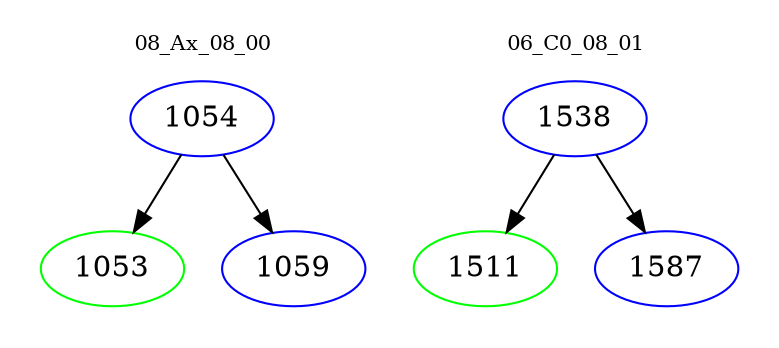 digraph{
subgraph cluster_0 {
color = white
label = "08_Ax_08_00";
fontsize=10;
T0_1054 [label="1054", color="blue"]
T0_1054 -> T0_1053 [color="black"]
T0_1053 [label="1053", color="green"]
T0_1054 -> T0_1059 [color="black"]
T0_1059 [label="1059", color="blue"]
}
subgraph cluster_1 {
color = white
label = "06_C0_08_01";
fontsize=10;
T1_1538 [label="1538", color="blue"]
T1_1538 -> T1_1511 [color="black"]
T1_1511 [label="1511", color="green"]
T1_1538 -> T1_1587 [color="black"]
T1_1587 [label="1587", color="blue"]
}
}

